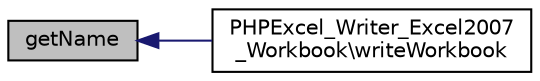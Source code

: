 digraph "getName"
{
  edge [fontname="Helvetica",fontsize="10",labelfontname="Helvetica",labelfontsize="10"];
  node [fontname="Helvetica",fontsize="10",shape=record];
  rankdir="LR";
  Node8 [label="getName",height=0.2,width=0.4,color="black", fillcolor="grey75", style="filled", fontcolor="black"];
  Node8 -> Node9 [dir="back",color="midnightblue",fontsize="10",style="solid",fontname="Helvetica"];
  Node9 [label="PHPExcel_Writer_Excel2007\l_Workbook\\writeWorkbook",height=0.2,width=0.4,color="black", fillcolor="white", style="filled",URL="$class_p_h_p_excel___writer___excel2007___workbook.html#a343d0a978a1f0c64c373e0b3cb898ad6"];
}
